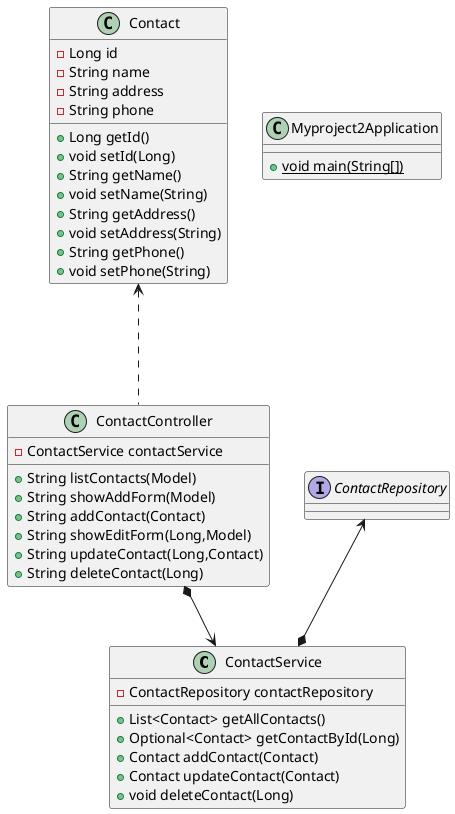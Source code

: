 @startuml
class ContactService {
- ContactRepository contactRepository
+ List<Contact> getAllContacts()
+ Optional<Contact> getContactById(Long)
+ Contact addContact(Contact)
+ Contact updateContact(Contact)
+ void deleteContact(Long)
}


class Myproject2Application {
+ {static} void main(String[])
}

class Contact {
- Long id
- String name
- String address
- String phone
+ Long getId()
+ void setId(Long)
+ String getName()
+ void setName(String)
+ String getAddress()
+ void setAddress(String)
+ String getPhone()
+ void setPhone(String)
}


class ContactController {
- ContactService contactService
+ String listContacts(Model)
+ String showAddForm(Model)
+ String addContact(Contact)
+ String showEditForm(Long,Model)
+ String updateContact(Long,Contact)
+ String deleteContact(Long)
}


interface ContactRepository {
}

Contact <... ContactController

ContactController *--> ContactService
ContactRepository <--* ContactService
@enduml